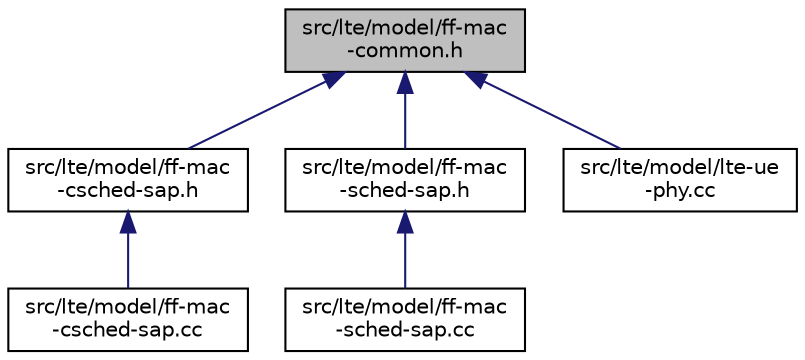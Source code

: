 digraph "src/lte/model/ff-mac-common.h"
{
 // LATEX_PDF_SIZE
  edge [fontname="Helvetica",fontsize="10",labelfontname="Helvetica",labelfontsize="10"];
  node [fontname="Helvetica",fontsize="10",shape=record];
  Node1 [label="src/lte/model/ff-mac\l-common.h",height=0.2,width=0.4,color="black", fillcolor="grey75", style="filled", fontcolor="black",tooltip=" "];
  Node1 -> Node2 [dir="back",color="midnightblue",fontsize="10",style="solid",fontname="Helvetica"];
  Node2 [label="src/lte/model/ff-mac\l-csched-sap.h",height=0.2,width=0.4,color="black", fillcolor="white", style="filled",URL="$ff-mac-csched-sap_8h.html",tooltip=" "];
  Node2 -> Node3 [dir="back",color="midnightblue",fontsize="10",style="solid",fontname="Helvetica"];
  Node3 [label="src/lte/model/ff-mac\l-csched-sap.cc",height=0.2,width=0.4,color="black", fillcolor="white", style="filled",URL="$ff-mac-csched-sap_8cc.html",tooltip=" "];
  Node1 -> Node4 [dir="back",color="midnightblue",fontsize="10",style="solid",fontname="Helvetica"];
  Node4 [label="src/lte/model/ff-mac\l-sched-sap.h",height=0.2,width=0.4,color="black", fillcolor="white", style="filled",URL="$ff-mac-sched-sap_8h.html",tooltip=" "];
  Node4 -> Node5 [dir="back",color="midnightblue",fontsize="10",style="solid",fontname="Helvetica"];
  Node5 [label="src/lte/model/ff-mac\l-sched-sap.cc",height=0.2,width=0.4,color="black", fillcolor="white", style="filled",URL="$ff-mac-sched-sap_8cc.html",tooltip=" "];
  Node1 -> Node6 [dir="back",color="midnightblue",fontsize="10",style="solid",fontname="Helvetica"];
  Node6 [label="src/lte/model/lte-ue\l-phy.cc",height=0.2,width=0.4,color="black", fillcolor="white", style="filled",URL="$lte-ue-phy_8cc.html",tooltip=" "];
}
